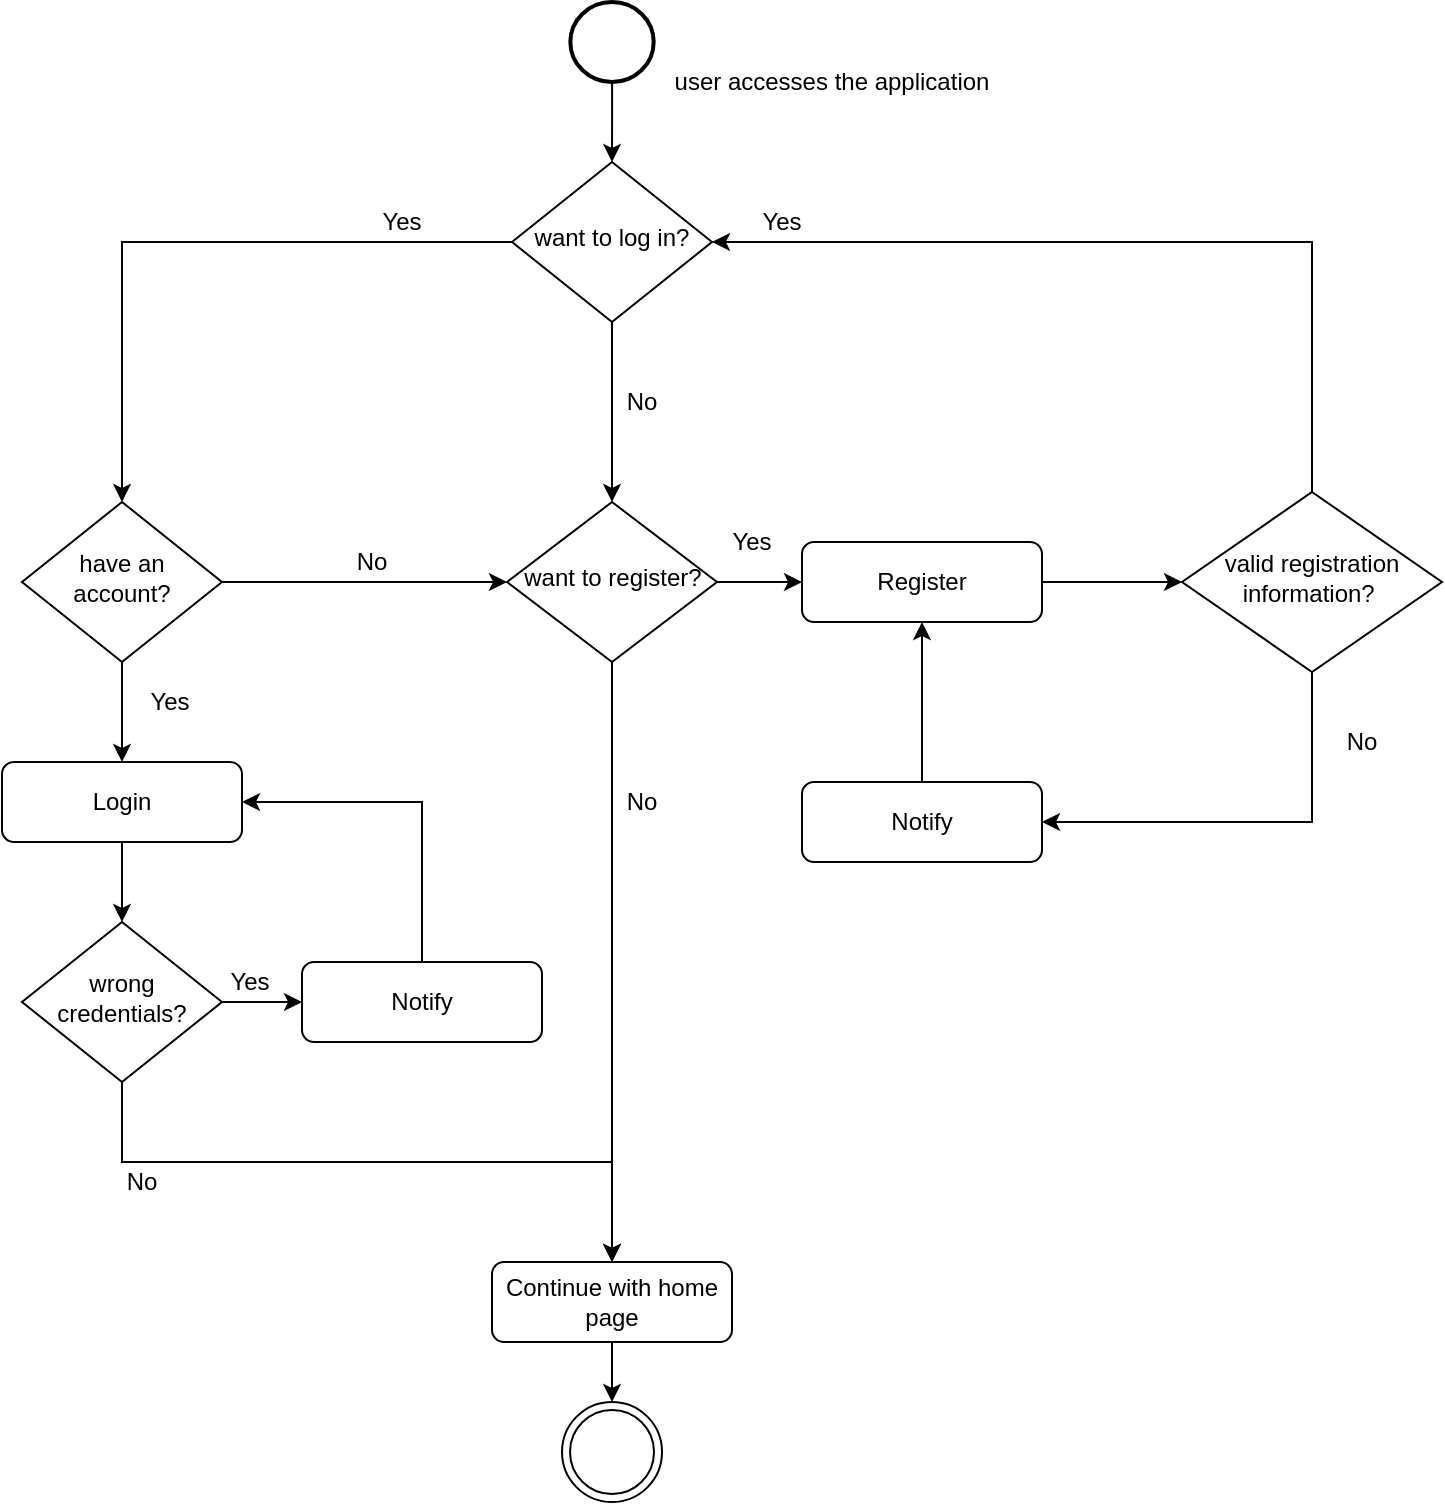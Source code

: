 <mxfile version="14.5.4" type="device"><diagram id="C5RBs43oDa-KdzZeNtuy" name="Page-1"><mxGraphModel dx="1422" dy="762" grid="1" gridSize="10" guides="1" tooltips="1" connect="1" arrows="1" fold="1" page="1" pageScale="1" pageWidth="827" pageHeight="1169" math="0" shadow="0"><root><mxCell id="WIyWlLk6GJQsqaUBKTNV-0"/><mxCell id="WIyWlLk6GJQsqaUBKTNV-1" parent="WIyWlLk6GJQsqaUBKTNV-0"/><mxCell id="KOWPAh2X7bJ191VTAlY9-60" style="edgeStyle=orthogonalEdgeStyle;rounded=0;orthogonalLoop=1;jettySize=auto;html=1;" parent="WIyWlLk6GJQsqaUBKTNV-1" source="WIyWlLk6GJQsqaUBKTNV-7" target="KOWPAh2X7bJ191VTAlY9-1" edge="1"><mxGeometry relative="1" as="geometry"/></mxCell><mxCell id="WIyWlLk6GJQsqaUBKTNV-7" value="Continue with home page" style="rounded=1;whiteSpace=wrap;html=1;fontSize=12;glass=0;strokeWidth=1;shadow=0;" parent="WIyWlLk6GJQsqaUBKTNV-1" vertex="1"><mxGeometry x="285" y="660" width="120" height="40" as="geometry"/></mxCell><mxCell id="KOWPAh2X7bJ191VTAlY9-1" value="" style="ellipse;shape=doubleEllipse;whiteSpace=wrap;html=1;aspect=fixed;" parent="WIyWlLk6GJQsqaUBKTNV-1" vertex="1"><mxGeometry x="320.01" y="730" width="50" height="50" as="geometry"/></mxCell><mxCell id="KOWPAh2X7bJ191VTAlY9-23" style="edgeStyle=orthogonalEdgeStyle;rounded=0;orthogonalLoop=1;jettySize=auto;html=1;" parent="WIyWlLk6GJQsqaUBKTNV-1" source="KOWPAh2X7bJ191VTAlY9-2" target="KOWPAh2X7bJ191VTAlY9-22" edge="1"><mxGeometry relative="1" as="geometry"/></mxCell><mxCell id="KOWPAh2X7bJ191VTAlY9-2" value="Login" style="rounded=1;whiteSpace=wrap;html=1;fontSize=12;glass=0;strokeWidth=1;shadow=0;" parent="WIyWlLk6GJQsqaUBKTNV-1" vertex="1"><mxGeometry x="40" y="410" width="120" height="40" as="geometry"/></mxCell><mxCell id="KOWPAh2X7bJ191VTAlY9-30" style="edgeStyle=orthogonalEdgeStyle;rounded=0;orthogonalLoop=1;jettySize=auto;html=1;" parent="WIyWlLk6GJQsqaUBKTNV-1" source="KOWPAh2X7bJ191VTAlY9-3" target="KOWPAh2X7bJ191VTAlY9-28" edge="1"><mxGeometry relative="1" as="geometry"/></mxCell><mxCell id="KOWPAh2X7bJ191VTAlY9-3" value="Register" style="rounded=1;whiteSpace=wrap;html=1;fontSize=12;glass=0;strokeWidth=1;shadow=0;" parent="WIyWlLk6GJQsqaUBKTNV-1" vertex="1"><mxGeometry x="440" y="300" width="120" height="40" as="geometry"/></mxCell><mxCell id="KOWPAh2X7bJ191VTAlY9-13" style="edgeStyle=orthogonalEdgeStyle;rounded=0;orthogonalLoop=1;jettySize=auto;html=1;" parent="WIyWlLk6GJQsqaUBKTNV-1" source="KOWPAh2X7bJ191VTAlY9-5" target="KOWPAh2X7bJ191VTAlY9-2" edge="1"><mxGeometry relative="1" as="geometry"/></mxCell><mxCell id="KOWPAh2X7bJ191VTAlY9-55" style="edgeStyle=orthogonalEdgeStyle;rounded=0;orthogonalLoop=1;jettySize=auto;html=1;entryX=0;entryY=0.5;entryDx=0;entryDy=0;" parent="WIyWlLk6GJQsqaUBKTNV-1" source="KOWPAh2X7bJ191VTAlY9-5" target="KOWPAh2X7bJ191VTAlY9-48" edge="1"><mxGeometry relative="1" as="geometry"/></mxCell><mxCell id="KOWPAh2X7bJ191VTAlY9-5" value="have an account?" style="rhombus;whiteSpace=wrap;html=1;shadow=0;fontFamily=Helvetica;fontSize=12;align=center;strokeWidth=1;spacing=6;spacingTop=-4;" parent="WIyWlLk6GJQsqaUBKTNV-1" vertex="1"><mxGeometry x="50" y="280" width="100" height="80" as="geometry"/></mxCell><mxCell id="KOWPAh2X7bJ191VTAlY9-46" style="edgeStyle=orthogonalEdgeStyle;rounded=0;orthogonalLoop=1;jettySize=auto;html=1;" parent="WIyWlLk6GJQsqaUBKTNV-1" source="KOWPAh2X7bJ191VTAlY9-9" target="KOWPAh2X7bJ191VTAlY9-5" edge="1"><mxGeometry relative="1" as="geometry"/></mxCell><mxCell id="KOWPAh2X7bJ191VTAlY9-56" style="edgeStyle=orthogonalEdgeStyle;rounded=0;orthogonalLoop=1;jettySize=auto;html=1;entryX=0.5;entryY=0;entryDx=0;entryDy=0;" parent="WIyWlLk6GJQsqaUBKTNV-1" source="KOWPAh2X7bJ191VTAlY9-9" target="KOWPAh2X7bJ191VTAlY9-48" edge="1"><mxGeometry relative="1" as="geometry"/></mxCell><mxCell id="KOWPAh2X7bJ191VTAlY9-9" value="want to log in?" style="rhombus;whiteSpace=wrap;html=1;shadow=0;fontFamily=Helvetica;fontSize=12;align=center;strokeWidth=1;spacing=6;spacingTop=-4;" parent="WIyWlLk6GJQsqaUBKTNV-1" vertex="1"><mxGeometry x="295" y="110" width="100" height="80" as="geometry"/></mxCell><mxCell id="KOWPAh2X7bJ191VTAlY9-12" value="Yes" style="text;html=1;strokeColor=none;fillColor=none;align=center;verticalAlign=middle;whiteSpace=wrap;rounded=0;" parent="WIyWlLk6GJQsqaUBKTNV-1" vertex="1"><mxGeometry x="220" y="130" width="40" height="20" as="geometry"/></mxCell><mxCell id="KOWPAh2X7bJ191VTAlY9-14" value="Yes" style="text;html=1;strokeColor=none;fillColor=none;align=center;verticalAlign=middle;whiteSpace=wrap;rounded=0;" parent="WIyWlLk6GJQsqaUBKTNV-1" vertex="1"><mxGeometry x="104" y="370" width="40" height="20" as="geometry"/></mxCell><mxCell id="KOWPAh2X7bJ191VTAlY9-17" value="No" style="text;html=1;strokeColor=none;fillColor=none;align=center;verticalAlign=middle;whiteSpace=wrap;rounded=0;" parent="WIyWlLk6GJQsqaUBKTNV-1" vertex="1"><mxGeometry x="205" y="300" width="40" height="20" as="geometry"/></mxCell><mxCell id="KOWPAh2X7bJ191VTAlY9-24" style="edgeStyle=orthogonalEdgeStyle;rounded=0;orthogonalLoop=1;jettySize=auto;html=1;entryX=0.5;entryY=0;entryDx=0;entryDy=0;" parent="WIyWlLk6GJQsqaUBKTNV-1" source="KOWPAh2X7bJ191VTAlY9-22" target="WIyWlLk6GJQsqaUBKTNV-7" edge="1"><mxGeometry relative="1" as="geometry"><Array as="points"><mxPoint x="100" y="610"/></Array></mxGeometry></mxCell><mxCell id="KOWPAh2X7bJ191VTAlY9-39" style="edgeStyle=orthogonalEdgeStyle;rounded=0;orthogonalLoop=1;jettySize=auto;html=1;entryX=0;entryY=0.5;entryDx=0;entryDy=0;" parent="WIyWlLk6GJQsqaUBKTNV-1" source="KOWPAh2X7bJ191VTAlY9-22" target="KOWPAh2X7bJ191VTAlY9-36" edge="1"><mxGeometry relative="1" as="geometry"/></mxCell><mxCell id="KOWPAh2X7bJ191VTAlY9-22" value="wrong credentials?" style="rhombus;whiteSpace=wrap;html=1;shadow=0;fontFamily=Helvetica;fontSize=12;align=center;strokeWidth=1;spacing=6;spacingTop=-4;" parent="WIyWlLk6GJQsqaUBKTNV-1" vertex="1"><mxGeometry x="50" y="490" width="100" height="80" as="geometry"/></mxCell><mxCell id="KOWPAh2X7bJ191VTAlY9-26" value="Yes" style="text;html=1;strokeColor=none;fillColor=none;align=center;verticalAlign=middle;whiteSpace=wrap;rounded=0;" parent="WIyWlLk6GJQsqaUBKTNV-1" vertex="1"><mxGeometry x="144" y="510" width="40" height="20" as="geometry"/></mxCell><mxCell id="KOWPAh2X7bJ191VTAlY9-27" value="No" style="text;html=1;strokeColor=none;fillColor=none;align=center;verticalAlign=middle;whiteSpace=wrap;rounded=0;" parent="WIyWlLk6GJQsqaUBKTNV-1" vertex="1"><mxGeometry x="90" y="610" width="40" height="20" as="geometry"/></mxCell><mxCell id="KOWPAh2X7bJ191VTAlY9-31" style="edgeStyle=orthogonalEdgeStyle;rounded=0;orthogonalLoop=1;jettySize=auto;html=1;entryX=1;entryY=0.5;entryDx=0;entryDy=0;" parent="WIyWlLk6GJQsqaUBKTNV-1" source="KOWPAh2X7bJ191VTAlY9-28" target="KOWPAh2X7bJ191VTAlY9-9" edge="1"><mxGeometry relative="1" as="geometry"><Array as="points"><mxPoint x="695" y="150"/></Array></mxGeometry></mxCell><mxCell id="KOWPAh2X7bJ191VTAlY9-32" style="edgeStyle=orthogonalEdgeStyle;rounded=0;orthogonalLoop=1;jettySize=auto;html=1;entryX=1;entryY=0.5;entryDx=0;entryDy=0;" parent="WIyWlLk6GJQsqaUBKTNV-1" source="KOWPAh2X7bJ191VTAlY9-28" target="KOWPAh2X7bJ191VTAlY9-35" edge="1"><mxGeometry relative="1" as="geometry"><Array as="points"><mxPoint x="695" y="440"/></Array></mxGeometry></mxCell><mxCell id="KOWPAh2X7bJ191VTAlY9-28" value="valid registration information?&amp;nbsp;" style="rhombus;whiteSpace=wrap;html=1;shadow=0;fontFamily=Helvetica;fontSize=12;align=center;strokeWidth=1;spacing=6;spacingTop=-4;" parent="WIyWlLk6GJQsqaUBKTNV-1" vertex="1"><mxGeometry x="630" y="275" width="130" height="90" as="geometry"/></mxCell><mxCell id="KOWPAh2X7bJ191VTAlY9-29" value="No" style="text;html=1;strokeColor=none;fillColor=none;align=center;verticalAlign=middle;whiteSpace=wrap;rounded=0;" parent="WIyWlLk6GJQsqaUBKTNV-1" vertex="1"><mxGeometry x="340" y="420" width="40" height="20" as="geometry"/></mxCell><mxCell id="KOWPAh2X7bJ191VTAlY9-33" value="Yes" style="text;html=1;strokeColor=none;fillColor=none;align=center;verticalAlign=middle;whiteSpace=wrap;rounded=0;" parent="WIyWlLk6GJQsqaUBKTNV-1" vertex="1"><mxGeometry x="410" y="130" width="40" height="20" as="geometry"/></mxCell><mxCell id="KOWPAh2X7bJ191VTAlY9-34" value="No" style="text;html=1;strokeColor=none;fillColor=none;align=center;verticalAlign=middle;whiteSpace=wrap;rounded=0;" parent="WIyWlLk6GJQsqaUBKTNV-1" vertex="1"><mxGeometry x="700" y="390" width="40" height="20" as="geometry"/></mxCell><mxCell id="KOWPAh2X7bJ191VTAlY9-38" style="edgeStyle=orthogonalEdgeStyle;rounded=0;orthogonalLoop=1;jettySize=auto;html=1;entryX=0.5;entryY=1;entryDx=0;entryDy=0;" parent="WIyWlLk6GJQsqaUBKTNV-1" source="KOWPAh2X7bJ191VTAlY9-35" target="KOWPAh2X7bJ191VTAlY9-3" edge="1"><mxGeometry relative="1" as="geometry"><mxPoint x="490" y="360" as="targetPoint"/></mxGeometry></mxCell><mxCell id="KOWPAh2X7bJ191VTAlY9-35" value="Notify" style="rounded=1;whiteSpace=wrap;html=1;fontSize=12;glass=0;strokeWidth=1;shadow=0;" parent="WIyWlLk6GJQsqaUBKTNV-1" vertex="1"><mxGeometry x="440" y="420" width="120" height="40" as="geometry"/></mxCell><mxCell id="KOWPAh2X7bJ191VTAlY9-40" style="edgeStyle=orthogonalEdgeStyle;rounded=0;orthogonalLoop=1;jettySize=auto;html=1;entryX=1;entryY=0.5;entryDx=0;entryDy=0;" parent="WIyWlLk6GJQsqaUBKTNV-1" source="KOWPAh2X7bJ191VTAlY9-36" target="KOWPAh2X7bJ191VTAlY9-2" edge="1"><mxGeometry relative="1" as="geometry"><Array as="points"><mxPoint x="250" y="430"/></Array></mxGeometry></mxCell><mxCell id="KOWPAh2X7bJ191VTAlY9-36" value="Notify" style="rounded=1;whiteSpace=wrap;html=1;fontSize=12;glass=0;strokeWidth=1;shadow=0;" parent="WIyWlLk6GJQsqaUBKTNV-1" vertex="1"><mxGeometry x="190" y="510" width="120" height="40" as="geometry"/></mxCell><mxCell id="KOWPAh2X7bJ191VTAlY9-61" style="edgeStyle=orthogonalEdgeStyle;rounded=0;orthogonalLoop=1;jettySize=auto;html=1;" parent="WIyWlLk6GJQsqaUBKTNV-1" source="KOWPAh2X7bJ191VTAlY9-43" target="KOWPAh2X7bJ191VTAlY9-9" edge="1"><mxGeometry relative="1" as="geometry"/></mxCell><mxCell id="KOWPAh2X7bJ191VTAlY9-43" value="" style="strokeWidth=2;html=1;shape=mxgraph.flowchart.start_2;whiteSpace=wrap;" parent="WIyWlLk6GJQsqaUBKTNV-1" vertex="1"><mxGeometry x="324.17" y="30" width="41.67" height="40" as="geometry"/></mxCell><mxCell id="KOWPAh2X7bJ191VTAlY9-45" value="user accesses the application" style="text;html=1;strokeColor=none;fillColor=none;align=center;verticalAlign=middle;whiteSpace=wrap;rounded=0;" parent="WIyWlLk6GJQsqaUBKTNV-1" vertex="1"><mxGeometry x="360" y="60" width="190" height="20" as="geometry"/></mxCell><mxCell id="KOWPAh2X7bJ191VTAlY9-49" style="edgeStyle=orthogonalEdgeStyle;rounded=0;orthogonalLoop=1;jettySize=auto;html=1;" parent="WIyWlLk6GJQsqaUBKTNV-1" source="KOWPAh2X7bJ191VTAlY9-48" target="KOWPAh2X7bJ191VTAlY9-3" edge="1"><mxGeometry relative="1" as="geometry"/></mxCell><mxCell id="KOWPAh2X7bJ191VTAlY9-59" style="edgeStyle=orthogonalEdgeStyle;rounded=0;orthogonalLoop=1;jettySize=auto;html=1;" parent="WIyWlLk6GJQsqaUBKTNV-1" source="KOWPAh2X7bJ191VTAlY9-48" target="WIyWlLk6GJQsqaUBKTNV-7" edge="1"><mxGeometry relative="1" as="geometry"><Array as="points"><mxPoint x="345" y="670"/></Array></mxGeometry></mxCell><mxCell id="KOWPAh2X7bJ191VTAlY9-48" value="want to register?" style="rhombus;whiteSpace=wrap;html=1;shadow=0;fontFamily=Helvetica;fontSize=12;align=center;strokeWidth=1;spacing=6;spacingTop=-4;" parent="WIyWlLk6GJQsqaUBKTNV-1" vertex="1"><mxGeometry x="292.5" y="280" width="105" height="80" as="geometry"/></mxCell><mxCell id="KOWPAh2X7bJ191VTAlY9-52" value="Yes" style="text;html=1;strokeColor=none;fillColor=none;align=center;verticalAlign=middle;whiteSpace=wrap;rounded=0;" parent="WIyWlLk6GJQsqaUBKTNV-1" vertex="1"><mxGeometry x="395" y="290" width="40" height="20" as="geometry"/></mxCell><mxCell id="KOWPAh2X7bJ191VTAlY9-57" value="No" style="text;html=1;strokeColor=none;fillColor=none;align=center;verticalAlign=middle;whiteSpace=wrap;rounded=0;" parent="WIyWlLk6GJQsqaUBKTNV-1" vertex="1"><mxGeometry x="340" y="220" width="40" height="20" as="geometry"/></mxCell></root></mxGraphModel></diagram></mxfile>